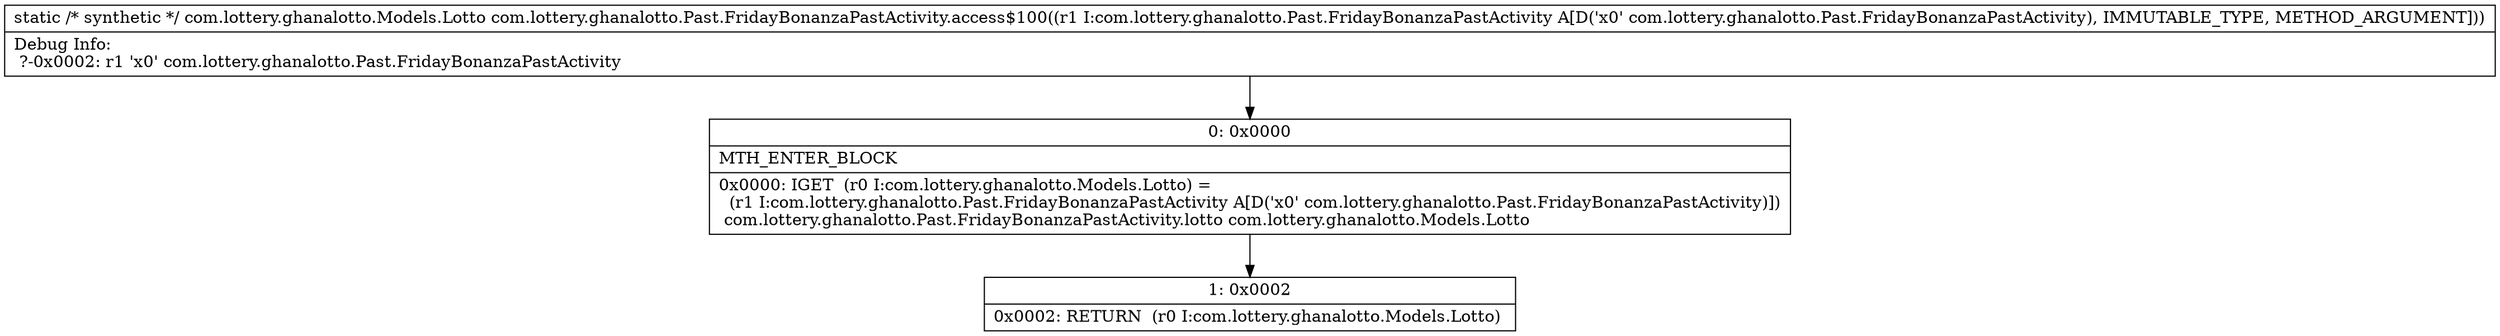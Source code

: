 digraph "CFG forcom.lottery.ghanalotto.Past.FridayBonanzaPastActivity.access$100(Lcom\/lottery\/ghanalotto\/Past\/FridayBonanzaPastActivity;)Lcom\/lottery\/ghanalotto\/Models\/Lotto;" {
Node_0 [shape=record,label="{0\:\ 0x0000|MTH_ENTER_BLOCK\l|0x0000: IGET  (r0 I:com.lottery.ghanalotto.Models.Lotto) = \l  (r1 I:com.lottery.ghanalotto.Past.FridayBonanzaPastActivity A[D('x0' com.lottery.ghanalotto.Past.FridayBonanzaPastActivity)])\l com.lottery.ghanalotto.Past.FridayBonanzaPastActivity.lotto com.lottery.ghanalotto.Models.Lotto \l}"];
Node_1 [shape=record,label="{1\:\ 0x0002|0x0002: RETURN  (r0 I:com.lottery.ghanalotto.Models.Lotto) \l}"];
MethodNode[shape=record,label="{static \/* synthetic *\/ com.lottery.ghanalotto.Models.Lotto com.lottery.ghanalotto.Past.FridayBonanzaPastActivity.access$100((r1 I:com.lottery.ghanalotto.Past.FridayBonanzaPastActivity A[D('x0' com.lottery.ghanalotto.Past.FridayBonanzaPastActivity), IMMUTABLE_TYPE, METHOD_ARGUMENT]))  | Debug Info:\l  ?\-0x0002: r1 'x0' com.lottery.ghanalotto.Past.FridayBonanzaPastActivity\l}"];
MethodNode -> Node_0;
Node_0 -> Node_1;
}

